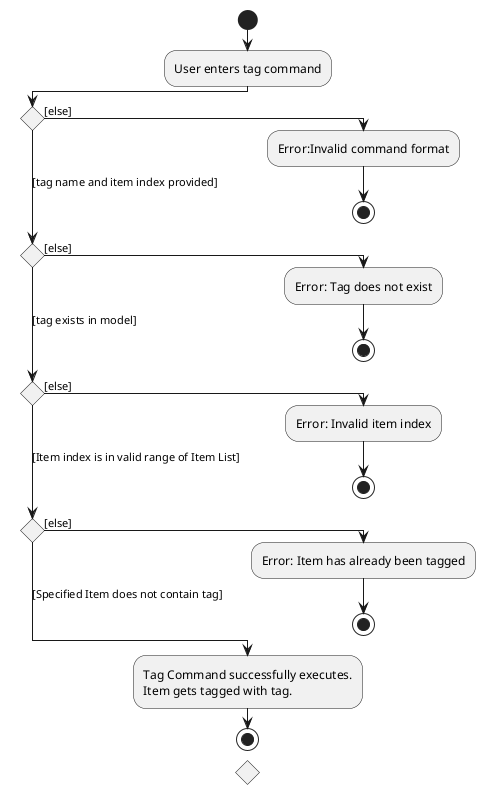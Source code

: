 @startuml
!pragma useVerticalIf on
start
:User enters tag command;
if () then ([else])
  :Error:Invalid command format;
  stop
([tag name and item index provided]) elseif () then ([else])
  :Error: Tag does not exist;
  stop
([tag exists in model]) elseif () then ([else])
  :Error: Invalid item index;
  stop
([Item index is in valid range of Item List])elseif () then ([else])
  :Error: Item has already been tagged;
   stop
 else ([Specified Item does not contain tag])
  :Tag Command successfully executes.
Item gets tagged with tag.;
stop

@enduml
